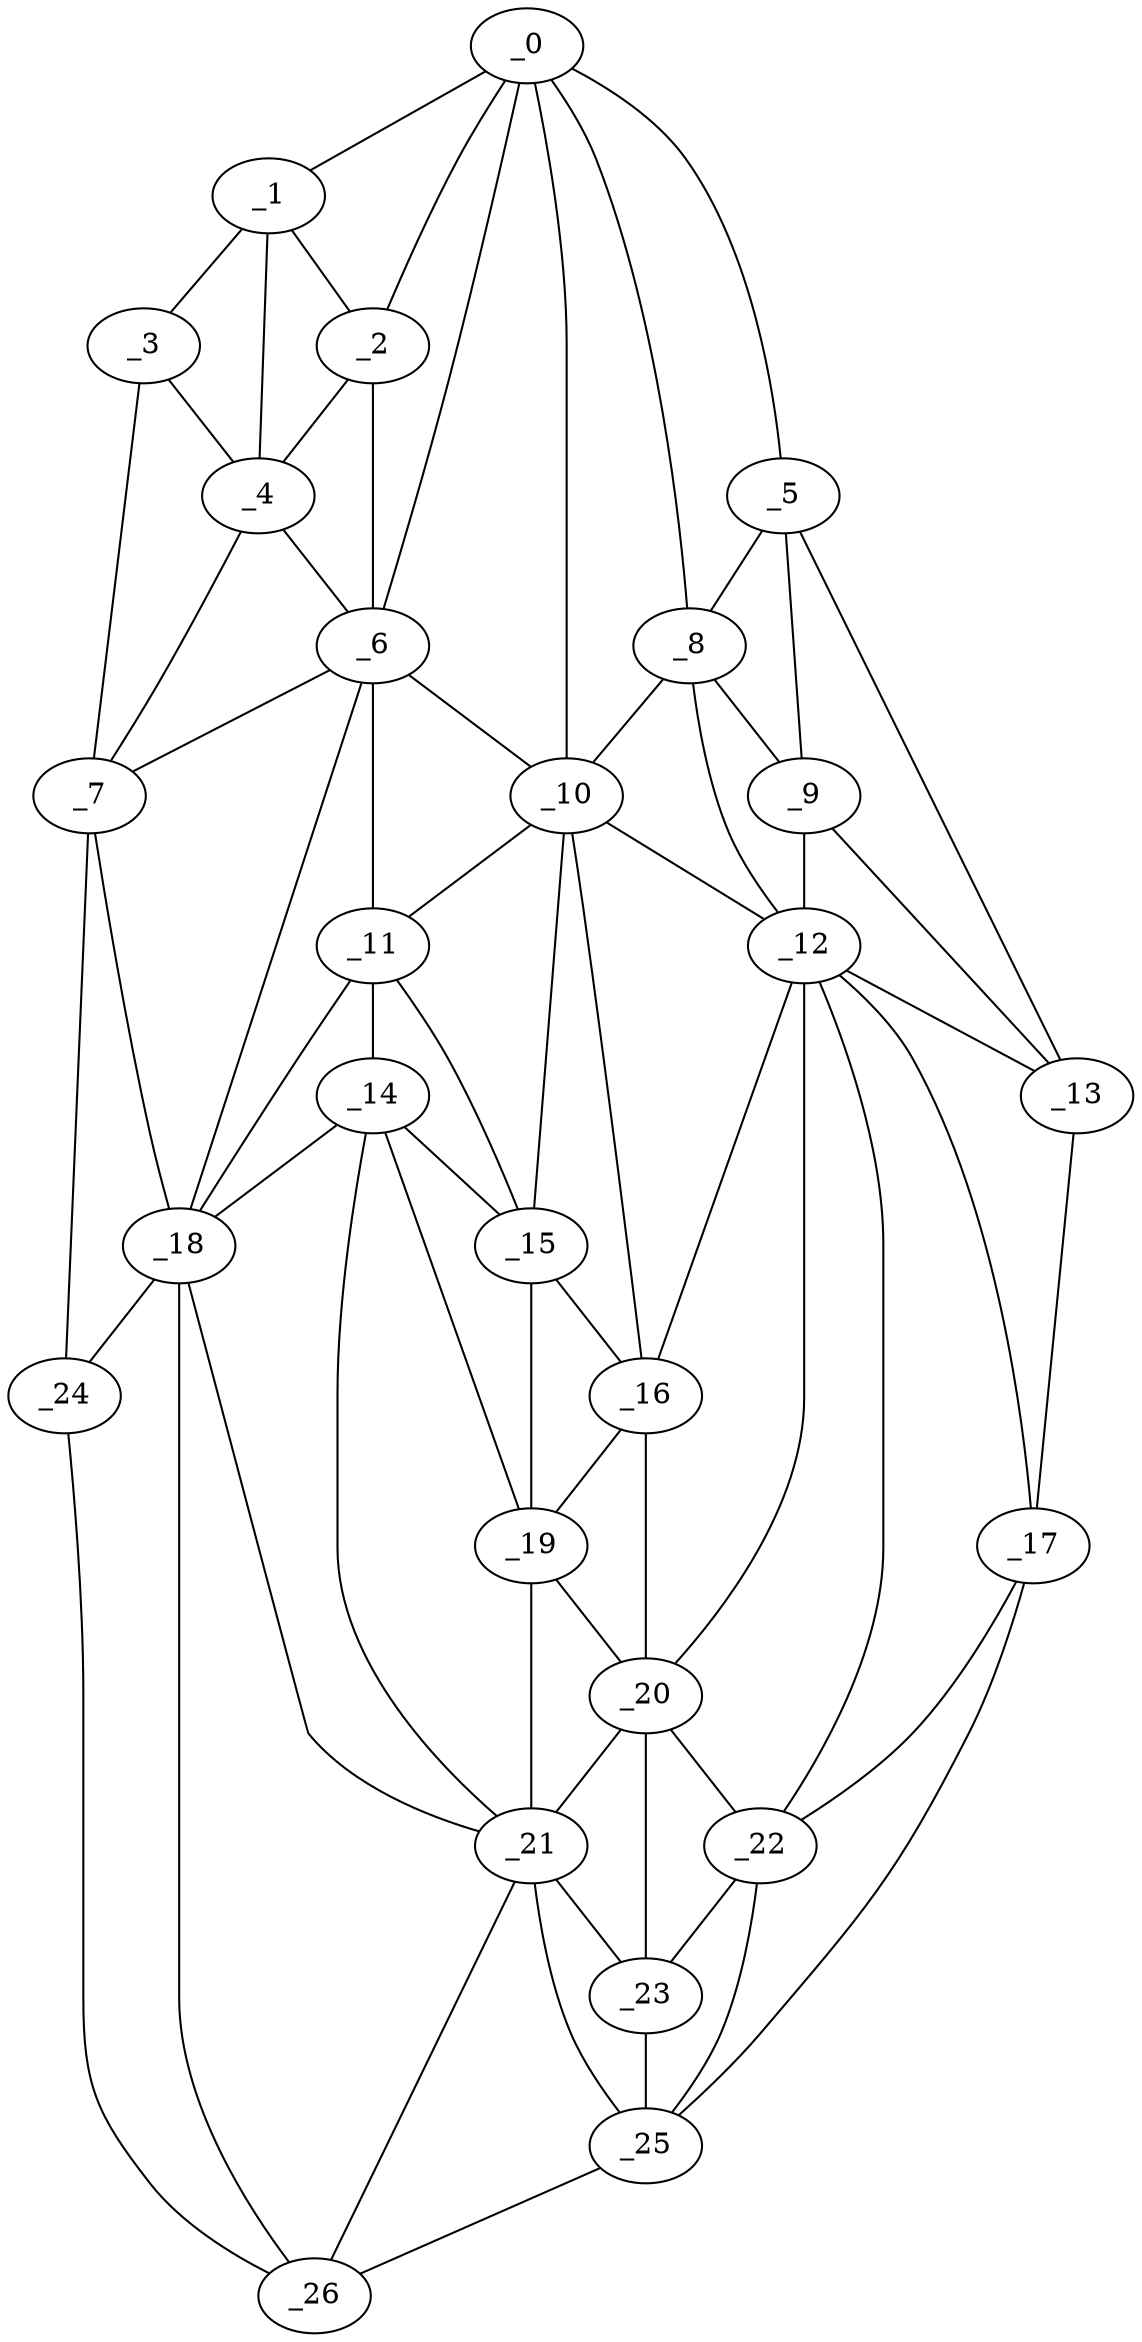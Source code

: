 graph "obj43__180.gxl" {
	_0	 [x=21,
		y=88];
	_1	 [x=32,
		y=27];
	_0 -- _1	 [valence=1];
	_2	 [x=33,
		y=32];
	_0 -- _2	 [valence=1];
	_5	 [x=54,
		y=112];
	_0 -- _5	 [valence=1];
	_6	 [x=55,
		y=40];
	_0 -- _6	 [valence=1];
	_8	 [x=64,
		y=93];
	_0 -- _8	 [valence=2];
	_10	 [x=69,
		y=86];
	_0 -- _10	 [valence=1];
	_1 -- _2	 [valence=1];
	_3	 [x=41,
		y=14];
	_1 -- _3	 [valence=1];
	_4	 [x=52,
		y=35];
	_1 -- _4	 [valence=2];
	_2 -- _4	 [valence=2];
	_2 -- _6	 [valence=2];
	_3 -- _4	 [valence=1];
	_7	 [x=60,
		y=6];
	_3 -- _7	 [valence=1];
	_4 -- _6	 [valence=2];
	_4 -- _7	 [valence=2];
	_5 -- _8	 [valence=2];
	_9	 [x=64,
		y=113];
	_5 -- _9	 [valence=2];
	_13	 [x=88,
		y=116];
	_5 -- _13	 [valence=1];
	_6 -- _7	 [valence=2];
	_6 -- _10	 [valence=2];
	_11	 [x=86,
		y=58];
	_6 -- _11	 [valence=2];
	_18	 [x=95,
		y=48];
	_6 -- _18	 [valence=2];
	_7 -- _18	 [valence=1];
	_24	 [x=125,
		y=20];
	_7 -- _24	 [valence=1];
	_8 -- _9	 [valence=1];
	_8 -- _10	 [valence=2];
	_12	 [x=88,
		y=99];
	_8 -- _12	 [valence=2];
	_9 -- _12	 [valence=2];
	_9 -- _13	 [valence=1];
	_10 -- _11	 [valence=2];
	_10 -- _12	 [valence=1];
	_15	 [x=94,
		y=74];
	_10 -- _15	 [valence=1];
	_16	 [x=94,
		y=88];
	_10 -- _16	 [valence=2];
	_14	 [x=94,
		y=58];
	_11 -- _14	 [valence=2];
	_11 -- _15	 [valence=1];
	_11 -- _18	 [valence=2];
	_12 -- _13	 [valence=2];
	_12 -- _16	 [valence=2];
	_17	 [x=94,
		y=116];
	_12 -- _17	 [valence=2];
	_20	 [x=109,
		y=90];
	_12 -- _20	 [valence=2];
	_22	 [x=113,
		y=102];
	_12 -- _22	 [valence=1];
	_13 -- _17	 [valence=1];
	_14 -- _15	 [valence=2];
	_14 -- _18	 [valence=2];
	_19	 [x=101,
		y=74];
	_14 -- _19	 [valence=1];
	_21	 [x=110,
		y=70];
	_14 -- _21	 [valence=2];
	_15 -- _16	 [valence=2];
	_15 -- _19	 [valence=1];
	_16 -- _19	 [valence=2];
	_16 -- _20	 [valence=1];
	_17 -- _22	 [valence=1];
	_25	 [x=125,
		y=104];
	_17 -- _25	 [valence=1];
	_18 -- _21	 [valence=1];
	_18 -- _24	 [valence=2];
	_26	 [x=126,
		y=39];
	_18 -- _26	 [valence=1];
	_19 -- _20	 [valence=1];
	_19 -- _21	 [valence=2];
	_20 -- _21	 [valence=1];
	_20 -- _22	 [valence=1];
	_23	 [x=118,
		y=98];
	_20 -- _23	 [valence=2];
	_21 -- _23	 [valence=2];
	_21 -- _25	 [valence=1];
	_21 -- _26	 [valence=2];
	_22 -- _23	 [valence=2];
	_22 -- _25	 [valence=2];
	_23 -- _25	 [valence=2];
	_24 -- _26	 [valence=1];
	_25 -- _26	 [valence=1];
}
